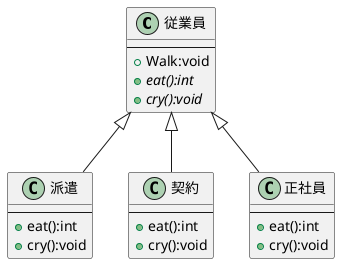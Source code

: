 @startuml 雇用形態
class 従業員 {
---
+ Walk:void
+ {abstract} eat():int
+ {abstract} cry():void
}
class 派遣 {
---
+ eat():int
+ cry():void
}
class 契約 {
---
+ eat():int
+ cry():void
}

class 正社員 {
---
+ eat():int
+ cry():void
}
従業員 <|-down- 派遣
従業員 <|-down- 契約
従業員 <|-down- 正社員
@enduml